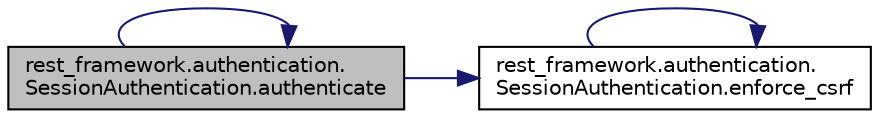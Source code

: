 digraph "rest_framework.authentication.SessionAuthentication.authenticate"
{
 // LATEX_PDF_SIZE
  edge [fontname="Helvetica",fontsize="10",labelfontname="Helvetica",labelfontsize="10"];
  node [fontname="Helvetica",fontsize="10",shape=record];
  rankdir="LR";
  Node1 [label="rest_framework.authentication.\lSessionAuthentication.authenticate",height=0.2,width=0.4,color="black", fillcolor="grey75", style="filled", fontcolor="black",tooltip=" "];
  Node1 -> Node1 [color="midnightblue",fontsize="10",style="solid",fontname="Helvetica"];
  Node1 -> Node2 [color="midnightblue",fontsize="10",style="solid",fontname="Helvetica"];
  Node2 [label="rest_framework.authentication.\lSessionAuthentication.enforce_csrf",height=0.2,width=0.4,color="black", fillcolor="white", style="filled",URL="$d1/dce/classrest__framework_1_1authentication_1_1_session_authentication.html#ab8a95c510e1bc839dde5dda1b927e835",tooltip=" "];
  Node2 -> Node2 [color="midnightblue",fontsize="10",style="solid",fontname="Helvetica"];
}
